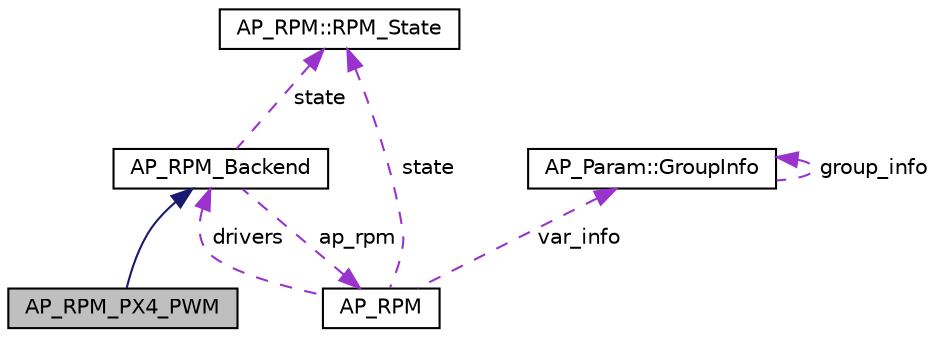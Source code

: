 digraph "AP_RPM_PX4_PWM"
{
 // INTERACTIVE_SVG=YES
  edge [fontname="Helvetica",fontsize="10",labelfontname="Helvetica",labelfontsize="10"];
  node [fontname="Helvetica",fontsize="10",shape=record];
  Node1 [label="AP_RPM_PX4_PWM",height=0.2,width=0.4,color="black", fillcolor="grey75", style="filled", fontcolor="black"];
  Node2 -> Node1 [dir="back",color="midnightblue",fontsize="10",style="solid",fontname="Helvetica"];
  Node2 [label="AP_RPM_Backend",height=0.2,width=0.4,color="black", fillcolor="white", style="filled",URL="$classAP__RPM__Backend.html"];
  Node3 -> Node2 [dir="back",color="darkorchid3",fontsize="10",style="dashed",label=" state" ,fontname="Helvetica"];
  Node3 [label="AP_RPM::RPM_State",height=0.2,width=0.4,color="black", fillcolor="white", style="filled",URL="$structAP__RPM_1_1RPM__State.html"];
  Node4 -> Node2 [dir="back",color="darkorchid3",fontsize="10",style="dashed",label=" ap_rpm" ,fontname="Helvetica"];
  Node4 [label="AP_RPM",height=0.2,width=0.4,color="black", fillcolor="white", style="filled",URL="$classAP__RPM.html"];
  Node2 -> Node4 [dir="back",color="darkorchid3",fontsize="10",style="dashed",label=" drivers" ,fontname="Helvetica"];
  Node5 -> Node4 [dir="back",color="darkorchid3",fontsize="10",style="dashed",label=" var_info" ,fontname="Helvetica"];
  Node5 [label="AP_Param::GroupInfo",height=0.2,width=0.4,color="black", fillcolor="white", style="filled",URL="$structAP__Param_1_1GroupInfo.html"];
  Node5 -> Node5 [dir="back",color="darkorchid3",fontsize="10",style="dashed",label=" group_info" ,fontname="Helvetica"];
  Node3 -> Node4 [dir="back",color="darkorchid3",fontsize="10",style="dashed",label=" state" ,fontname="Helvetica"];
}
